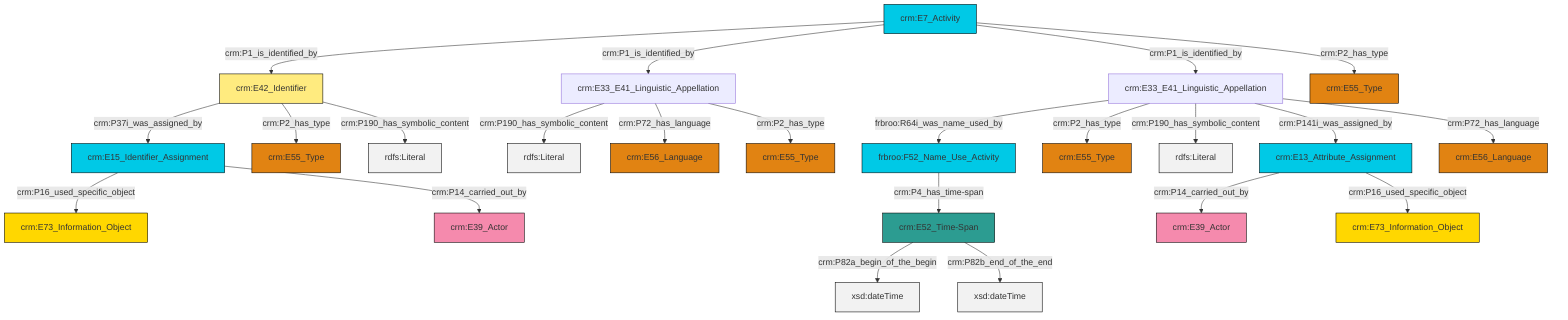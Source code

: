 graph TD
classDef Literal fill:#f2f2f2,stroke:#000000;
classDef CRM_Entity fill:#FFFFFF,stroke:#000000;
classDef Temporal_Entity fill:#00C9E6, stroke:#000000;
classDef Type fill:#E18312, stroke:#000000;
classDef Time-Span fill:#2C9C91, stroke:#000000;
classDef Appellation fill:#FFEB7F, stroke:#000000;
classDef Place fill:#008836, stroke:#000000;
classDef Persistent_Item fill:#B266B2, stroke:#000000;
classDef Conceptual_Object fill:#FFD700, stroke:#000000;
classDef Physical_Thing fill:#D2B48C, stroke:#000000;
classDef Actor fill:#f58aad, stroke:#000000;
classDef PC_Classes fill:#4ce600, stroke:#000000;
classDef Multi fill:#cccccc,stroke:#000000;

0["crm:E7_Activity"]:::Temporal_Entity -->|crm:P1_is_identified_by| 1["crm:E42_Identifier"]:::Appellation
6["crm:E33_E41_Linguistic_Appellation"]:::Default -->|crm:P190_has_symbolic_content| 7[rdfs:Literal]:::Literal
1["crm:E42_Identifier"]:::Appellation -->|crm:P37i_was_assigned_by| 10["crm:E15_Identifier_Assignment"]:::Temporal_Entity
0["crm:E7_Activity"]:::Temporal_Entity -->|crm:P1_is_identified_by| 6["crm:E33_E41_Linguistic_Appellation"]:::Default
0["crm:E7_Activity"]:::Temporal_Entity -->|crm:P1_is_identified_by| 20["crm:E33_E41_Linguistic_Appellation"]:::Default
20["crm:E33_E41_Linguistic_Appellation"]:::Default -->|frbroo:R64i_was_name_used_by| 21["frbroo:F52_Name_Use_Activity"]:::Temporal_Entity
8["crm:E13_Attribute_Assignment"]:::Temporal_Entity -->|crm:P14_carried_out_by| 22["crm:E39_Actor"]:::Actor
20["crm:E33_E41_Linguistic_Appellation"]:::Default -->|crm:P2_has_type| 4["crm:E55_Type"]:::Type
6["crm:E33_E41_Linguistic_Appellation"]:::Default -->|crm:P72_has_language| 18["crm:E56_Language"]:::Type
1["crm:E42_Identifier"]:::Appellation -->|crm:P2_has_type| 11["crm:E55_Type"]:::Type
20["crm:E33_E41_Linguistic_Appellation"]:::Default -->|crm:P190_has_symbolic_content| 26[rdfs:Literal]:::Literal
16["crm:E52_Time-Span"]:::Time-Span -->|crm:P82a_begin_of_the_begin| 30[xsd:dateTime]:::Literal
21["frbroo:F52_Name_Use_Activity"]:::Temporal_Entity -->|crm:P4_has_time-span| 16["crm:E52_Time-Span"]:::Time-Span
0["crm:E7_Activity"]:::Temporal_Entity -->|crm:P2_has_type| 31["crm:E55_Type"]:::Type
1["crm:E42_Identifier"]:::Appellation -->|crm:P190_has_symbolic_content| 32[rdfs:Literal]:::Literal
8["crm:E13_Attribute_Assignment"]:::Temporal_Entity -->|crm:P16_used_specific_object| 2["crm:E73_Information_Object"]:::Conceptual_Object
6["crm:E33_E41_Linguistic_Appellation"]:::Default -->|crm:P2_has_type| 13["crm:E55_Type"]:::Type
20["crm:E33_E41_Linguistic_Appellation"]:::Default -->|crm:P141i_was_assigned_by| 8["crm:E13_Attribute_Assignment"]:::Temporal_Entity
10["crm:E15_Identifier_Assignment"]:::Temporal_Entity -->|crm:P16_used_specific_object| 35["crm:E73_Information_Object"]:::Conceptual_Object
16["crm:E52_Time-Span"]:::Time-Span -->|crm:P82b_end_of_the_end| 38[xsd:dateTime]:::Literal
10["crm:E15_Identifier_Assignment"]:::Temporal_Entity -->|crm:P14_carried_out_by| 27["crm:E39_Actor"]:::Actor
20["crm:E33_E41_Linguistic_Appellation"]:::Default -->|crm:P72_has_language| 39["crm:E56_Language"]:::Type